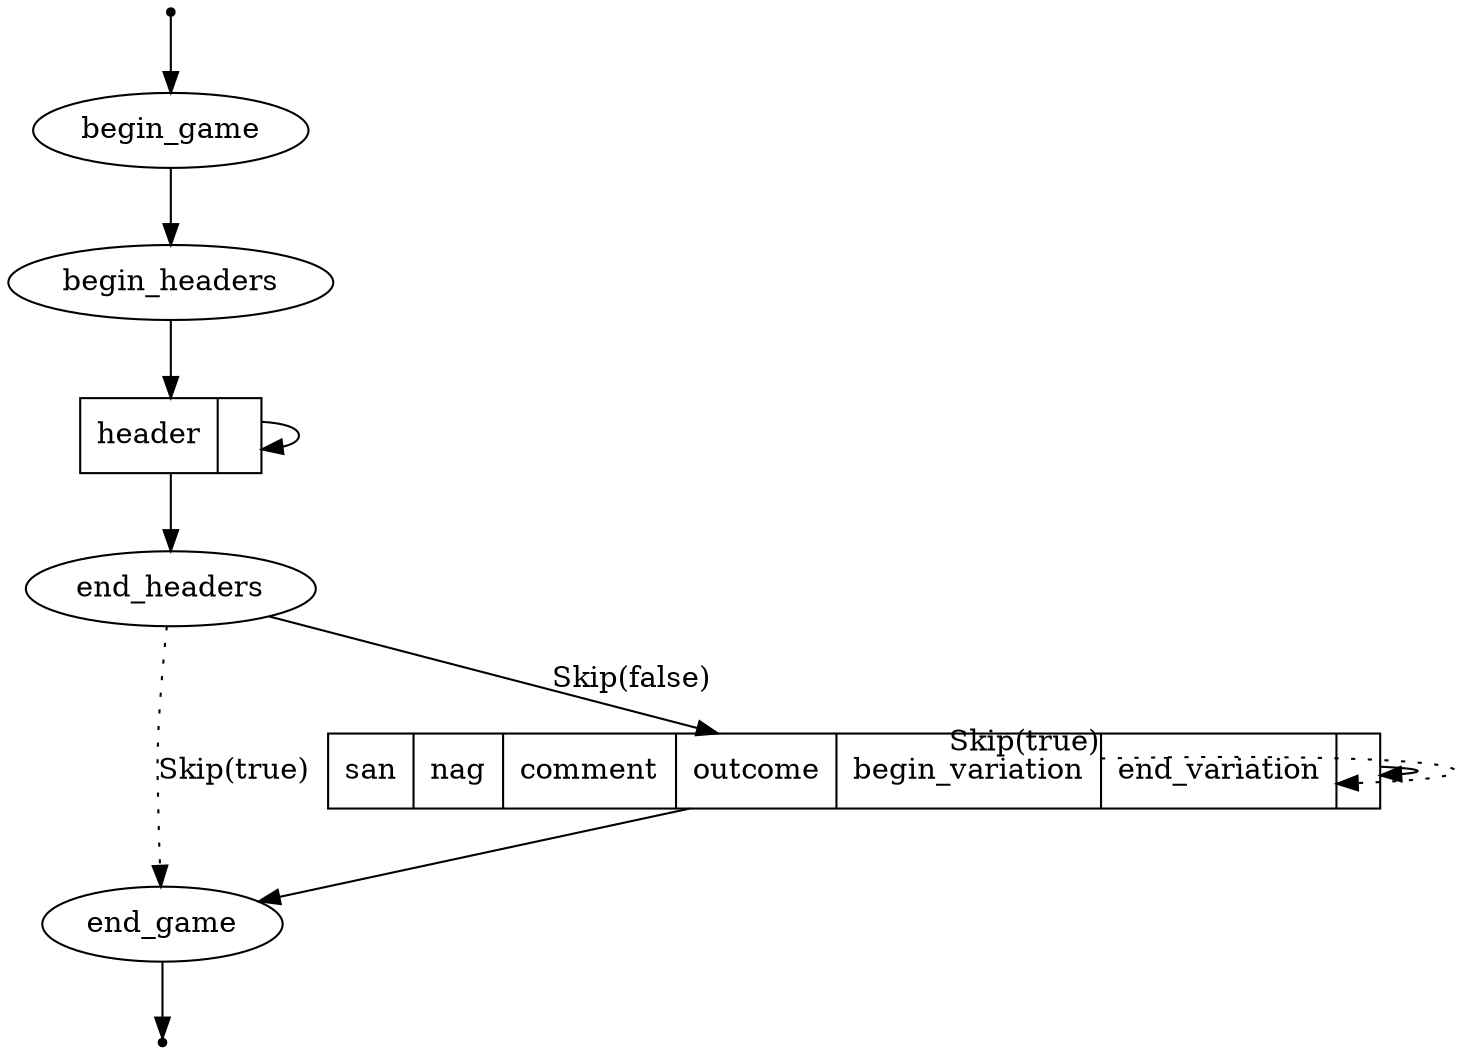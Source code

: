 digraph G {
    compound=true;

    S [shape=point];
    S -> begin_game;

    begin_game -> begin_headers;
    header [shape=record,label="header|"];
    header -> header;
    begin_headers -> header;
    header -> end_headers;

    end_headers -> end_game [label="Skip(true)",style=dotted];
    end_headers -> moves [lhead=cluster0;label="Skip(false)"];

    E [shape=point];
    end_game -> E;

    moves [shape=record,label="san|nag|comment|outcome|<ral> begin_variation|<rar>end_variation|"];
    moves:ral -> moves:rar [taillabel="Skip(true)",style="dotted"];
    moves -> moves;

    moves -> end_game;


    //end_headers -> moves;
    //end_headers -> end_game;
    //end_headers -> end_game [label="Skip(true)"];
}
